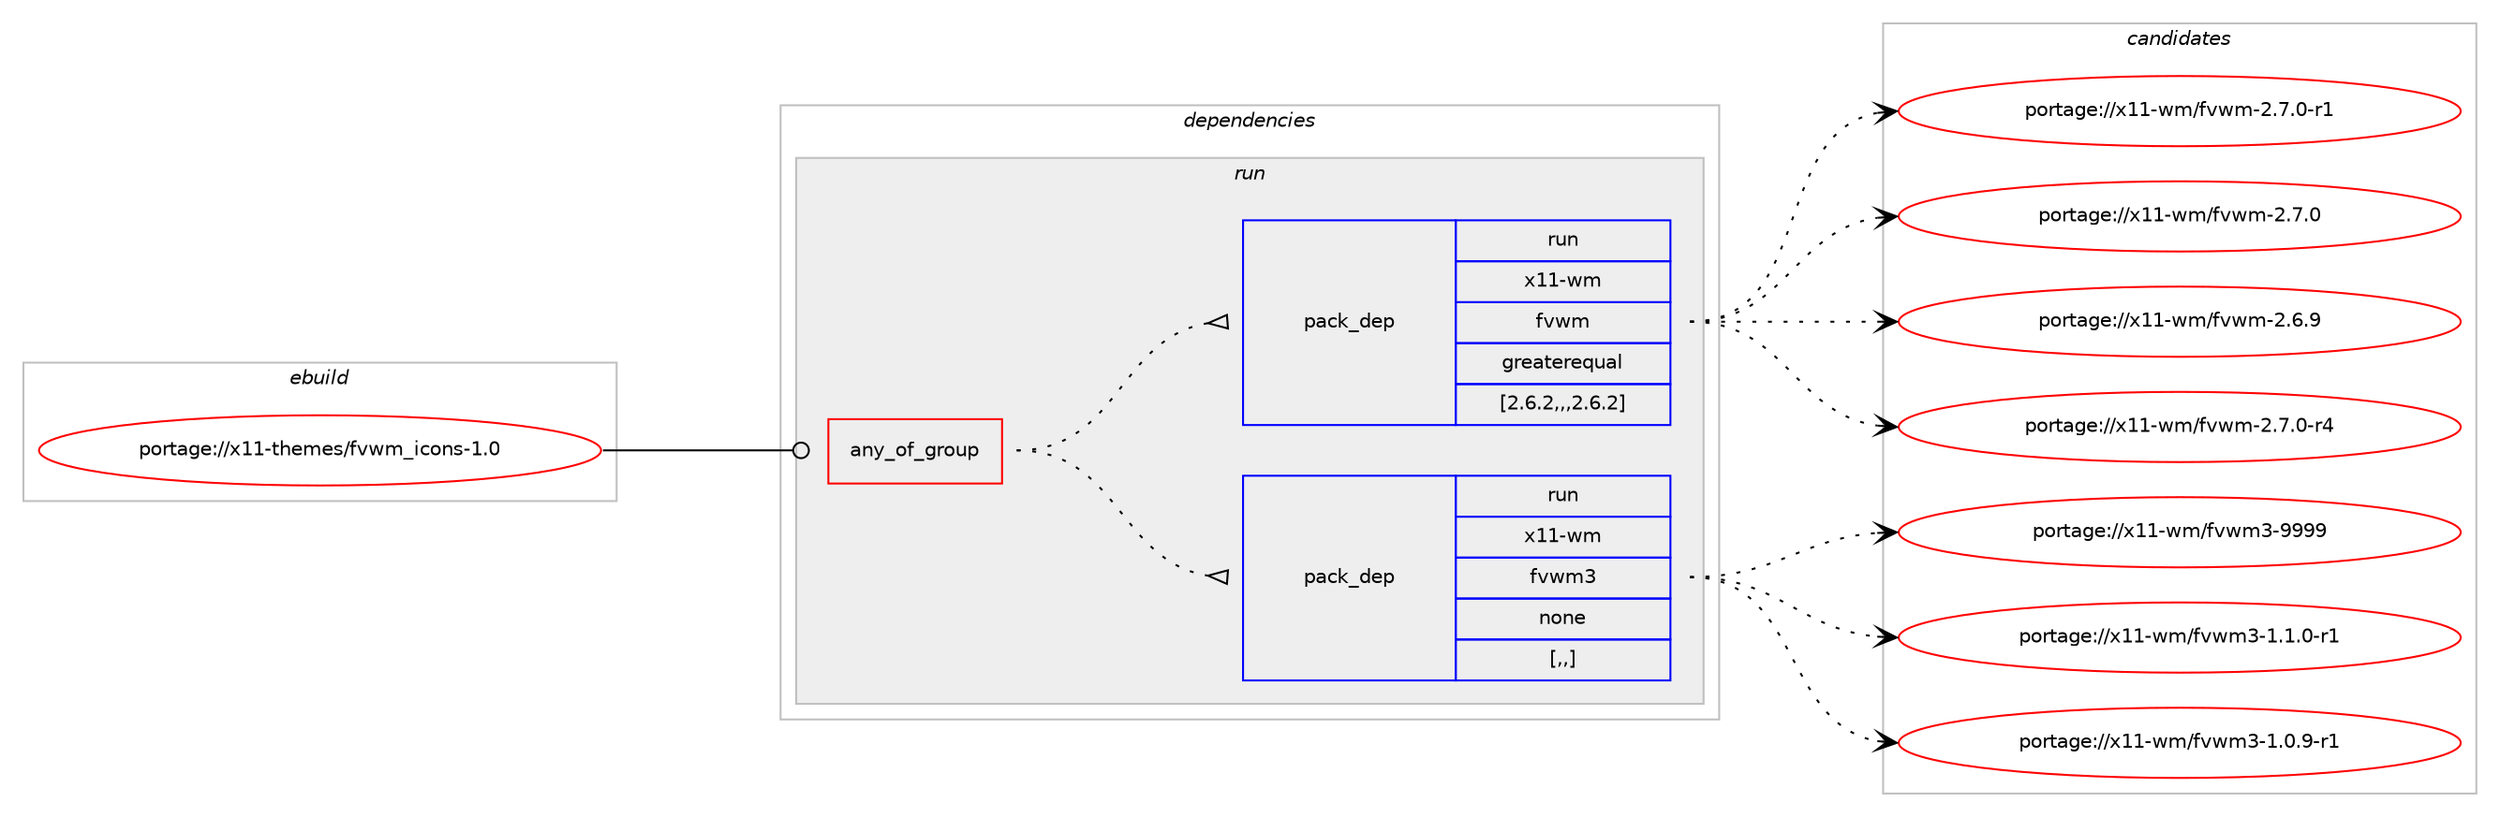 digraph prolog {

# *************
# Graph options
# *************

newrank=true;
concentrate=true;
compound=true;
graph [rankdir=LR,fontname=Helvetica,fontsize=10,ranksep=1.5];#, ranksep=2.5, nodesep=0.2];
edge  [arrowhead=vee];
node  [fontname=Helvetica,fontsize=10];

# **********
# The ebuild
# **********

subgraph cluster_leftcol {
color=gray;
label=<<i>ebuild</i>>;
id [label="portage://x11-themes/fvwm_icons-1.0", color=red, width=4, href="../x11-themes/fvwm_icons-1.0.svg"];
}

# ****************
# The dependencies
# ****************

subgraph cluster_midcol {
color=gray;
label=<<i>dependencies</i>>;
subgraph cluster_compile {
fillcolor="#eeeeee";
style=filled;
label=<<i>compile</i>>;
}
subgraph cluster_compileandrun {
fillcolor="#eeeeee";
style=filled;
label=<<i>compile and run</i>>;
}
subgraph cluster_run {
fillcolor="#eeeeee";
style=filled;
label=<<i>run</i>>;
subgraph any3176 {
dependency467715 [label=<<TABLE BORDER="0" CELLBORDER="1" CELLSPACING="0" CELLPADDING="4"><TR><TD CELLPADDING="10">any_of_group</TD></TR></TABLE>>, shape=none, color=red];subgraph pack341079 {
dependency467716 [label=<<TABLE BORDER="0" CELLBORDER="1" CELLSPACING="0" CELLPADDING="4" WIDTH="220"><TR><TD ROWSPAN="6" CELLPADDING="30">pack_dep</TD></TR><TR><TD WIDTH="110">run</TD></TR><TR><TD>x11-wm</TD></TR><TR><TD>fvwm3</TD></TR><TR><TD>none</TD></TR><TR><TD>[,,]</TD></TR></TABLE>>, shape=none, color=blue];
}
dependency467715:e -> dependency467716:w [weight=20,style="dotted",arrowhead="oinv"];
subgraph pack341080 {
dependency467717 [label=<<TABLE BORDER="0" CELLBORDER="1" CELLSPACING="0" CELLPADDING="4" WIDTH="220"><TR><TD ROWSPAN="6" CELLPADDING="30">pack_dep</TD></TR><TR><TD WIDTH="110">run</TD></TR><TR><TD>x11-wm</TD></TR><TR><TD>fvwm</TD></TR><TR><TD>greaterequal</TD></TR><TR><TD>[2.6.2,,,2.6.2]</TD></TR></TABLE>>, shape=none, color=blue];
}
dependency467715:e -> dependency467717:w [weight=20,style="dotted",arrowhead="oinv"];
}
id:e -> dependency467715:w [weight=20,style="solid",arrowhead="odot"];
}
}

# **************
# The candidates
# **************

subgraph cluster_choices {
rank=same;
color=gray;
label=<<i>candidates</i>>;

subgraph choice341079 {
color=black;
nodesep=1;
choice12049494511910947102118119109514557575757 [label="portage://x11-wm/fvwm3-9999", color=red, width=4,href="../x11-wm/fvwm3-9999.svg"];
choice12049494511910947102118119109514549464946484511449 [label="portage://x11-wm/fvwm3-1.1.0-r1", color=red, width=4,href="../x11-wm/fvwm3-1.1.0-r1.svg"];
choice12049494511910947102118119109514549464846574511449 [label="portage://x11-wm/fvwm3-1.0.9-r1", color=red, width=4,href="../x11-wm/fvwm3-1.0.9-r1.svg"];
dependency467716:e -> choice12049494511910947102118119109514557575757:w [style=dotted,weight="100"];
dependency467716:e -> choice12049494511910947102118119109514549464946484511449:w [style=dotted,weight="100"];
dependency467716:e -> choice12049494511910947102118119109514549464846574511449:w [style=dotted,weight="100"];
}
subgraph choice341080 {
color=black;
nodesep=1;
choice120494945119109471021181191094550465546484511452 [label="portage://x11-wm/fvwm-2.7.0-r4", color=red, width=4,href="../x11-wm/fvwm-2.7.0-r4.svg"];
choice120494945119109471021181191094550465546484511449 [label="portage://x11-wm/fvwm-2.7.0-r1", color=red, width=4,href="../x11-wm/fvwm-2.7.0-r1.svg"];
choice12049494511910947102118119109455046554648 [label="portage://x11-wm/fvwm-2.7.0", color=red, width=4,href="../x11-wm/fvwm-2.7.0.svg"];
choice12049494511910947102118119109455046544657 [label="portage://x11-wm/fvwm-2.6.9", color=red, width=4,href="../x11-wm/fvwm-2.6.9.svg"];
dependency467717:e -> choice120494945119109471021181191094550465546484511452:w [style=dotted,weight="100"];
dependency467717:e -> choice120494945119109471021181191094550465546484511449:w [style=dotted,weight="100"];
dependency467717:e -> choice12049494511910947102118119109455046554648:w [style=dotted,weight="100"];
dependency467717:e -> choice12049494511910947102118119109455046544657:w [style=dotted,weight="100"];
}
}

}
